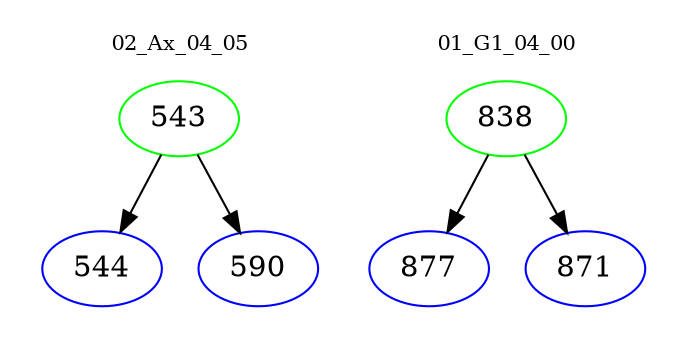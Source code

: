 digraph{
subgraph cluster_0 {
color = white
label = "02_Ax_04_05";
fontsize=10;
T0_543 [label="543", color="green"]
T0_543 -> T0_544 [color="black"]
T0_544 [label="544", color="blue"]
T0_543 -> T0_590 [color="black"]
T0_590 [label="590", color="blue"]
}
subgraph cluster_1 {
color = white
label = "01_G1_04_00";
fontsize=10;
T1_838 [label="838", color="green"]
T1_838 -> T1_877 [color="black"]
T1_877 [label="877", color="blue"]
T1_838 -> T1_871 [color="black"]
T1_871 [label="871", color="blue"]
}
}

